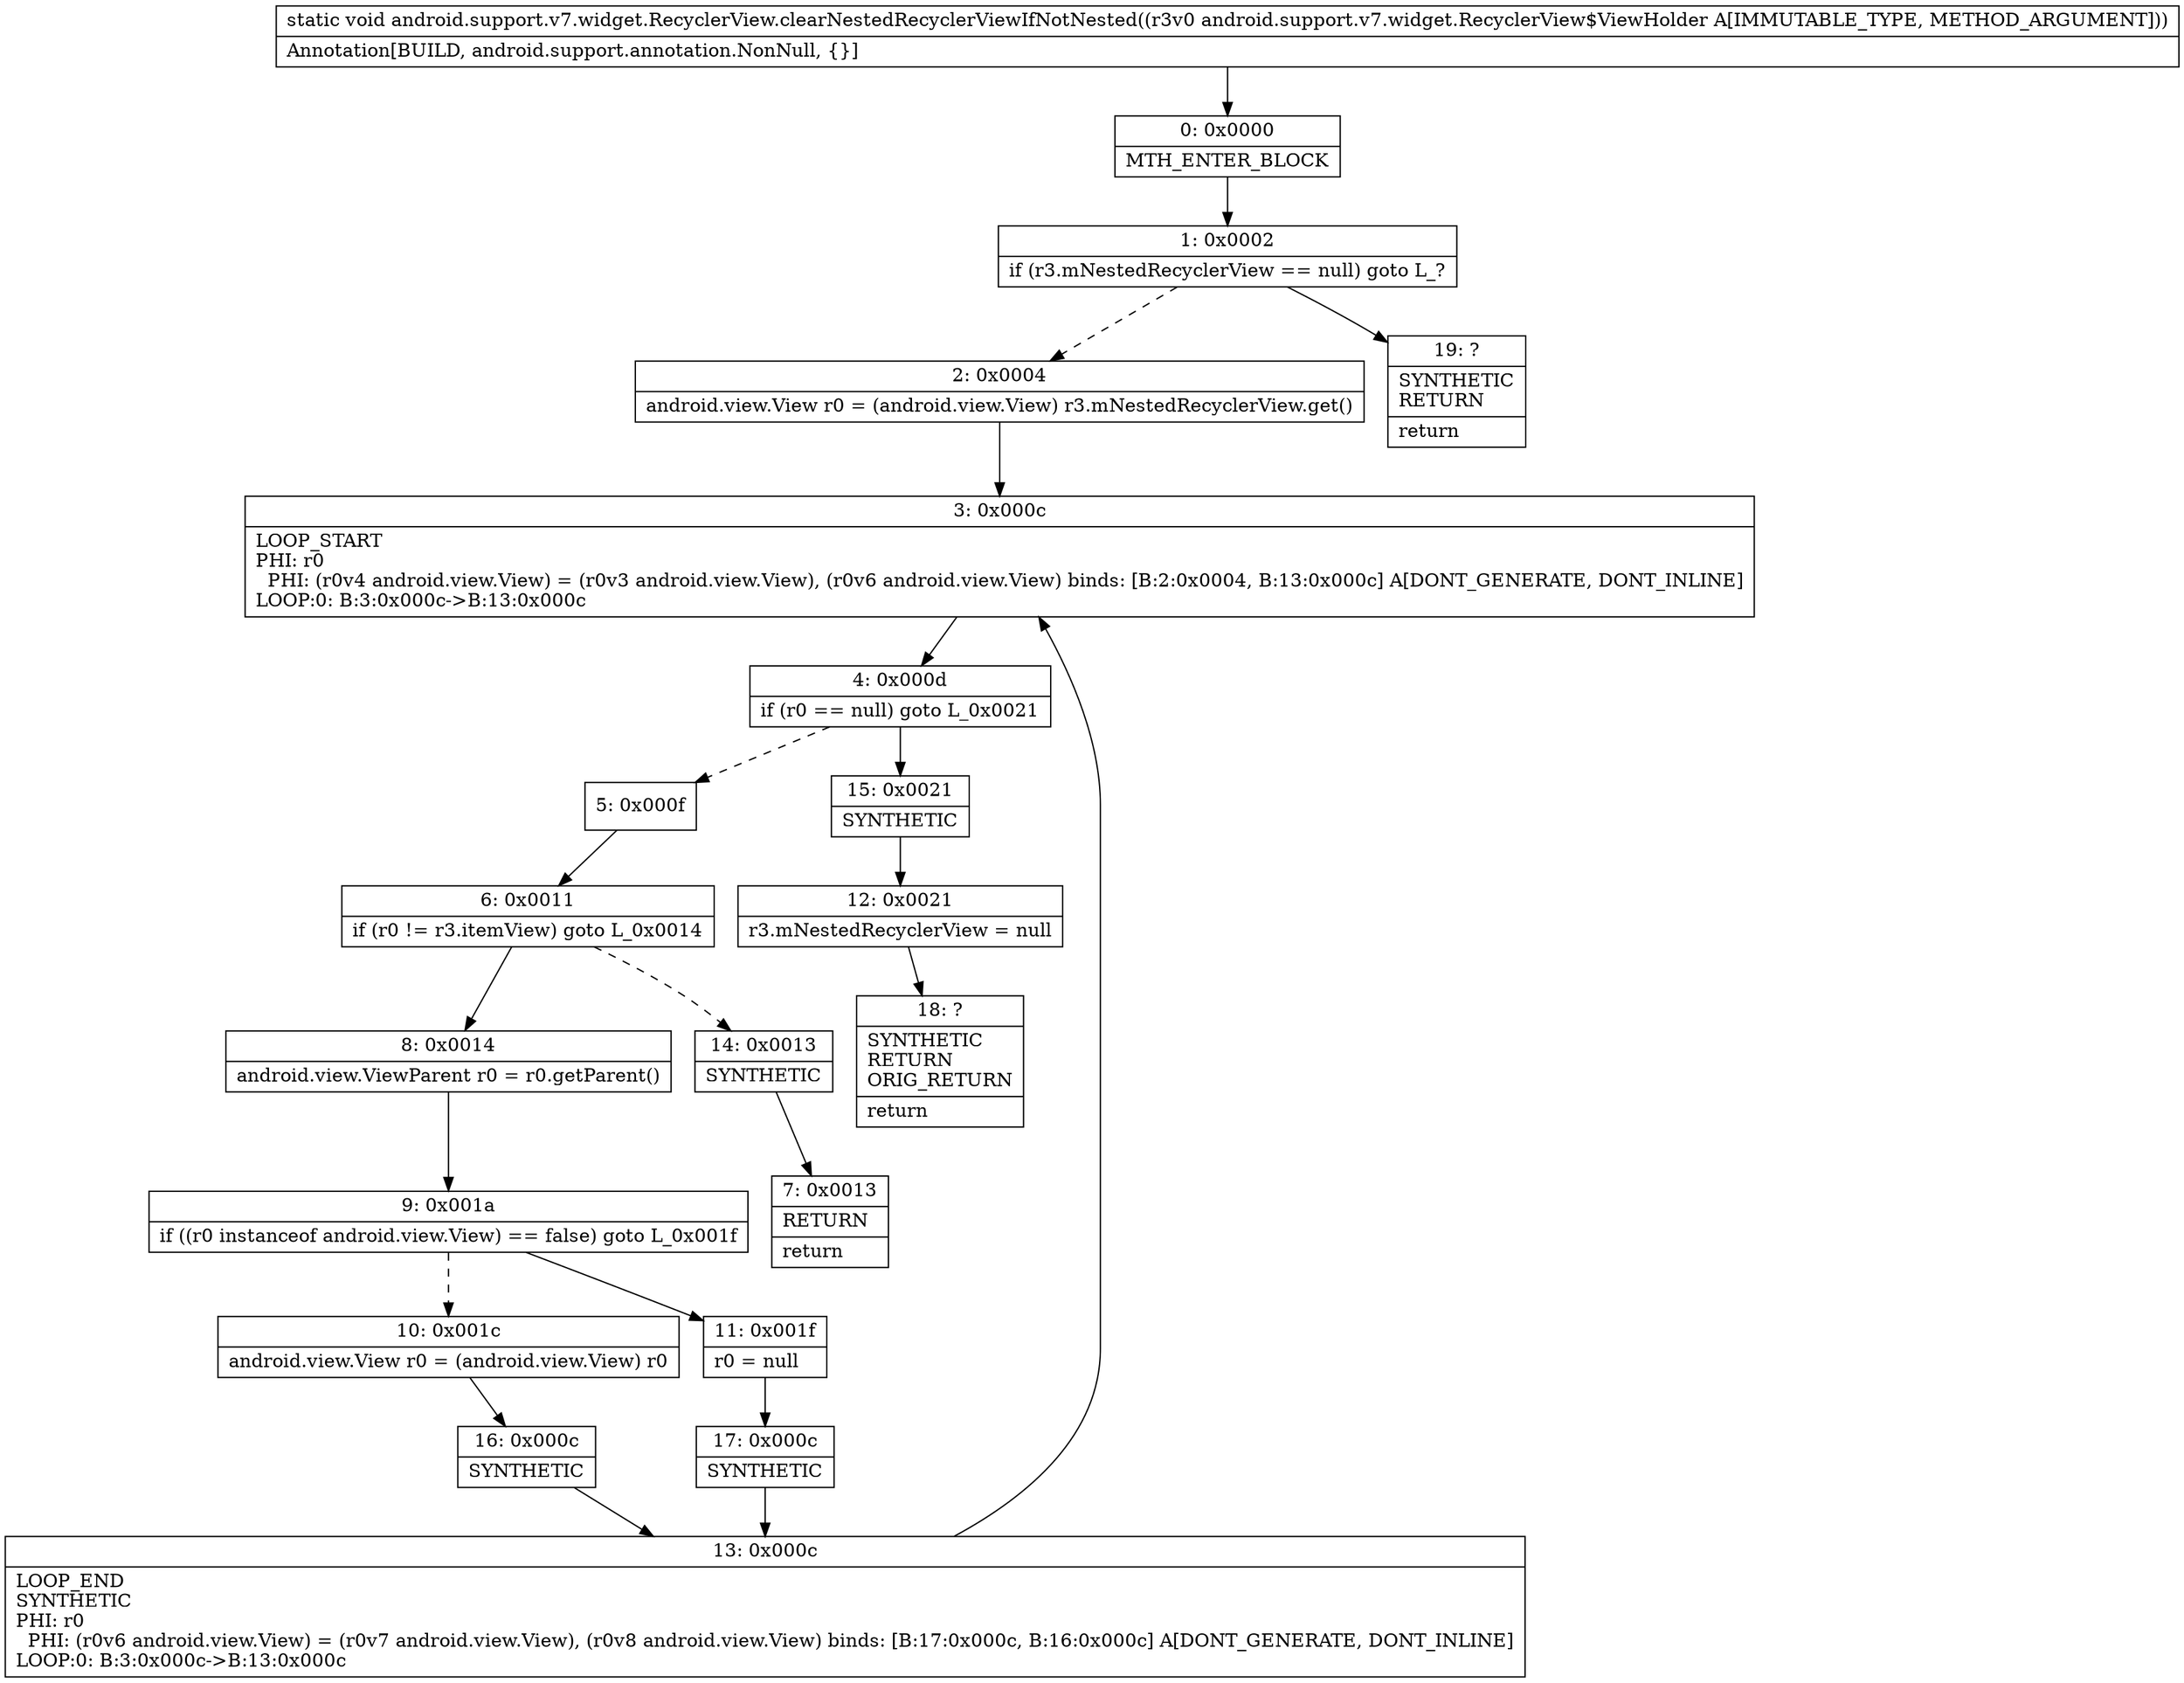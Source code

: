digraph "CFG forandroid.support.v7.widget.RecyclerView.clearNestedRecyclerViewIfNotNested(Landroid\/support\/v7\/widget\/RecyclerView$ViewHolder;)V" {
Node_0 [shape=record,label="{0\:\ 0x0000|MTH_ENTER_BLOCK\l}"];
Node_1 [shape=record,label="{1\:\ 0x0002|if (r3.mNestedRecyclerView == null) goto L_?\l}"];
Node_2 [shape=record,label="{2\:\ 0x0004|android.view.View r0 = (android.view.View) r3.mNestedRecyclerView.get()\l}"];
Node_3 [shape=record,label="{3\:\ 0x000c|LOOP_START\lPHI: r0 \l  PHI: (r0v4 android.view.View) = (r0v3 android.view.View), (r0v6 android.view.View) binds: [B:2:0x0004, B:13:0x000c] A[DONT_GENERATE, DONT_INLINE]\lLOOP:0: B:3:0x000c\-\>B:13:0x000c\l}"];
Node_4 [shape=record,label="{4\:\ 0x000d|if (r0 == null) goto L_0x0021\l}"];
Node_5 [shape=record,label="{5\:\ 0x000f}"];
Node_6 [shape=record,label="{6\:\ 0x0011|if (r0 != r3.itemView) goto L_0x0014\l}"];
Node_7 [shape=record,label="{7\:\ 0x0013|RETURN\l|return\l}"];
Node_8 [shape=record,label="{8\:\ 0x0014|android.view.ViewParent r0 = r0.getParent()\l}"];
Node_9 [shape=record,label="{9\:\ 0x001a|if ((r0 instanceof android.view.View) == false) goto L_0x001f\l}"];
Node_10 [shape=record,label="{10\:\ 0x001c|android.view.View r0 = (android.view.View) r0\l}"];
Node_11 [shape=record,label="{11\:\ 0x001f|r0 = null\l}"];
Node_12 [shape=record,label="{12\:\ 0x0021|r3.mNestedRecyclerView = null\l}"];
Node_13 [shape=record,label="{13\:\ 0x000c|LOOP_END\lSYNTHETIC\lPHI: r0 \l  PHI: (r0v6 android.view.View) = (r0v7 android.view.View), (r0v8 android.view.View) binds: [B:17:0x000c, B:16:0x000c] A[DONT_GENERATE, DONT_INLINE]\lLOOP:0: B:3:0x000c\-\>B:13:0x000c\l}"];
Node_14 [shape=record,label="{14\:\ 0x0013|SYNTHETIC\l}"];
Node_15 [shape=record,label="{15\:\ 0x0021|SYNTHETIC\l}"];
Node_16 [shape=record,label="{16\:\ 0x000c|SYNTHETIC\l}"];
Node_17 [shape=record,label="{17\:\ 0x000c|SYNTHETIC\l}"];
Node_18 [shape=record,label="{18\:\ ?|SYNTHETIC\lRETURN\lORIG_RETURN\l|return\l}"];
Node_19 [shape=record,label="{19\:\ ?|SYNTHETIC\lRETURN\l|return\l}"];
MethodNode[shape=record,label="{static void android.support.v7.widget.RecyclerView.clearNestedRecyclerViewIfNotNested((r3v0 android.support.v7.widget.RecyclerView$ViewHolder A[IMMUTABLE_TYPE, METHOD_ARGUMENT]))  | Annotation[BUILD, android.support.annotation.NonNull, \{\}]\l}"];
MethodNode -> Node_0;
Node_0 -> Node_1;
Node_1 -> Node_2[style=dashed];
Node_1 -> Node_19;
Node_2 -> Node_3;
Node_3 -> Node_4;
Node_4 -> Node_5[style=dashed];
Node_4 -> Node_15;
Node_5 -> Node_6;
Node_6 -> Node_8;
Node_6 -> Node_14[style=dashed];
Node_8 -> Node_9;
Node_9 -> Node_10[style=dashed];
Node_9 -> Node_11;
Node_10 -> Node_16;
Node_11 -> Node_17;
Node_12 -> Node_18;
Node_13 -> Node_3;
Node_14 -> Node_7;
Node_15 -> Node_12;
Node_16 -> Node_13;
Node_17 -> Node_13;
}

